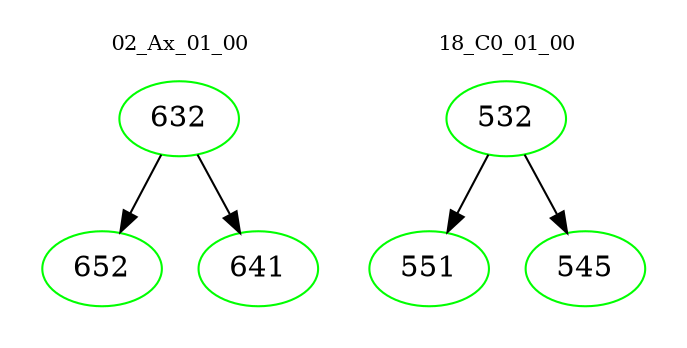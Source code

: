 digraph{
subgraph cluster_0 {
color = white
label = "02_Ax_01_00";
fontsize=10;
T0_632 [label="632", color="green"]
T0_632 -> T0_652 [color="black"]
T0_652 [label="652", color="green"]
T0_632 -> T0_641 [color="black"]
T0_641 [label="641", color="green"]
}
subgraph cluster_1 {
color = white
label = "18_C0_01_00";
fontsize=10;
T1_532 [label="532", color="green"]
T1_532 -> T1_551 [color="black"]
T1_551 [label="551", color="green"]
T1_532 -> T1_545 [color="black"]
T1_545 [label="545", color="green"]
}
}
